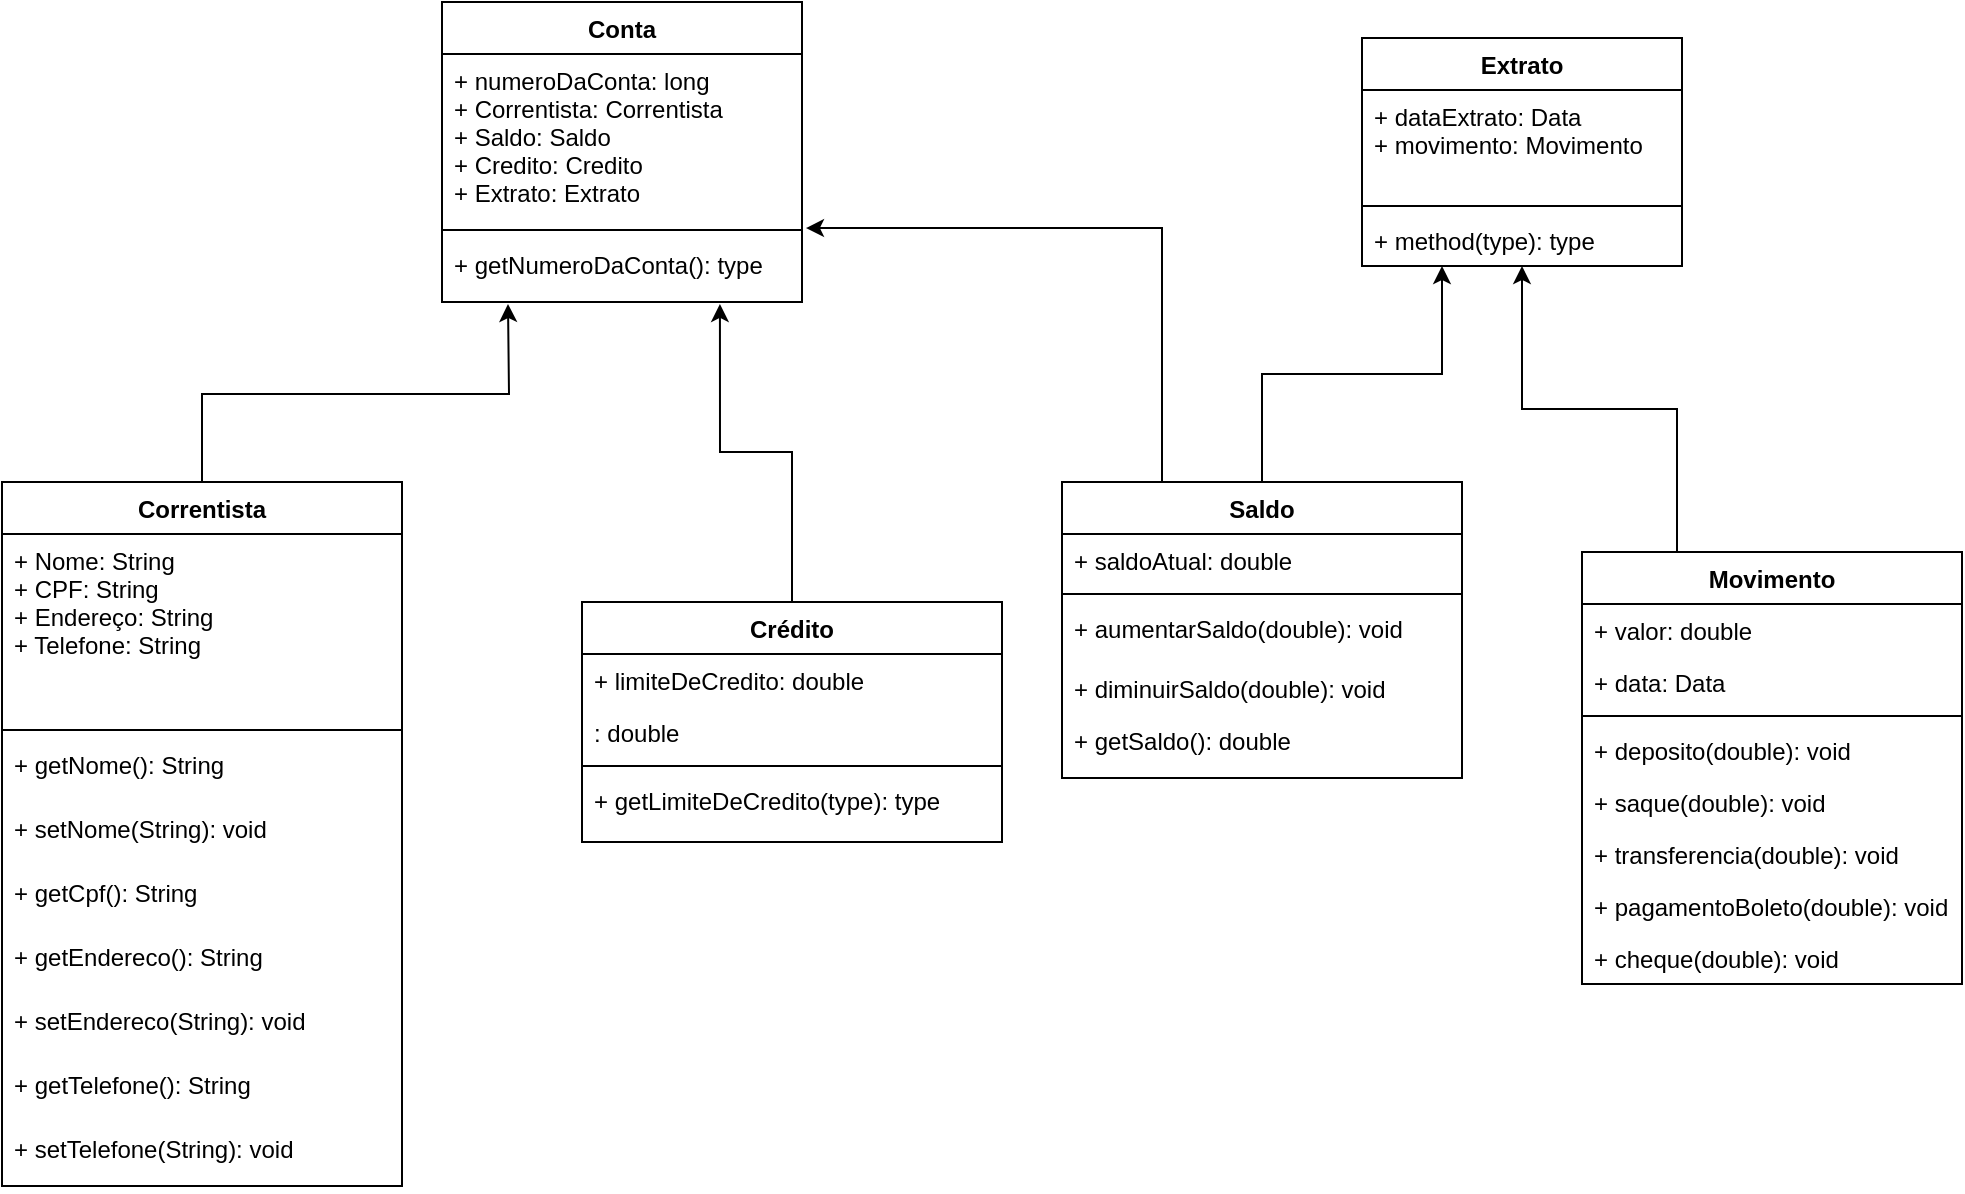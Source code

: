 <mxfile version="12.9.6" type="device"><diagram name="Page-1" id="e7e014a7-5840-1c2e-5031-d8a46d1fe8dd"><mxGraphModel dx="462" dy="707" grid="1" gridSize="10" guides="1" tooltips="1" connect="1" arrows="1" fold="1" page="1" pageScale="1" pageWidth="1169" pageHeight="826" background="#ffffff" math="0" shadow="0"><root><mxCell id="0"/><mxCell id="1" parent="0"/><mxCell id="uEhMda_H9xo8fhhAOL5f-59" value="Conta" style="swimlane;fontStyle=1;align=center;verticalAlign=top;childLayout=stackLayout;horizontal=1;startSize=26;horizontalStack=0;resizeParent=1;resizeParentMax=0;resizeLast=0;collapsible=1;marginBottom=0;" vertex="1" parent="1"><mxGeometry x="290" y="30" width="180" height="150" as="geometry"/></mxCell><mxCell id="uEhMda_H9xo8fhhAOL5f-60" value="+ numeroDaConta: long&#xA;+ Correntista: Correntista&#xA;+ Saldo: Saldo&#xA;+ Credito: Credito&#xA;+ Extrato: Extrato&#xA;" style="text;strokeColor=none;fillColor=none;align=left;verticalAlign=top;spacingLeft=4;spacingRight=4;overflow=hidden;rotatable=0;points=[[0,0.5],[1,0.5]];portConstraint=eastwest;" vertex="1" parent="uEhMda_H9xo8fhhAOL5f-59"><mxGeometry y="26" width="180" height="84" as="geometry"/></mxCell><mxCell id="uEhMda_H9xo8fhhAOL5f-61" value="" style="line;strokeWidth=1;fillColor=none;align=left;verticalAlign=middle;spacingTop=-1;spacingLeft=3;spacingRight=3;rotatable=0;labelPosition=right;points=[];portConstraint=eastwest;" vertex="1" parent="uEhMda_H9xo8fhhAOL5f-59"><mxGeometry y="110" width="180" height="8" as="geometry"/></mxCell><mxCell id="uEhMda_H9xo8fhhAOL5f-62" value="+ getNumeroDaConta(): type" style="text;strokeColor=none;fillColor=none;align=left;verticalAlign=top;spacingLeft=4;spacingRight=4;overflow=hidden;rotatable=0;points=[[0,0.5],[1,0.5]];portConstraint=eastwest;" vertex="1" parent="uEhMda_H9xo8fhhAOL5f-59"><mxGeometry y="118" width="180" height="32" as="geometry"/></mxCell><mxCell id="uEhMda_H9xo8fhhAOL5f-145" style="edgeStyle=orthogonalEdgeStyle;rounded=0;orthogonalLoop=1;jettySize=auto;html=1;exitX=0.5;exitY=0;exitDx=0;exitDy=0;" edge="1" parent="1" source="uEhMda_H9xo8fhhAOL5f-41"><mxGeometry relative="1" as="geometry"><mxPoint x="323" y="181" as="targetPoint"/></mxGeometry></mxCell><mxCell id="uEhMda_H9xo8fhhAOL5f-41" value="Correntista" style="swimlane;fontStyle=1;align=center;verticalAlign=top;childLayout=stackLayout;horizontal=1;startSize=26;horizontalStack=0;resizeParent=1;resizeParentMax=0;resizeLast=0;collapsible=1;marginBottom=0;" vertex="1" parent="1"><mxGeometry x="70" y="270" width="200" height="352" as="geometry"/></mxCell><mxCell id="uEhMda_H9xo8fhhAOL5f-42" value="+ Nome: String&#xA;+ CPF: String&#xA;+ Endereço: String&#xA;+ Telefone: String&#xA;" style="text;strokeColor=none;fillColor=none;align=left;verticalAlign=top;spacingLeft=4;spacingRight=4;overflow=hidden;rotatable=0;points=[[0,0.5],[1,0.5]];portConstraint=eastwest;" vertex="1" parent="uEhMda_H9xo8fhhAOL5f-41"><mxGeometry y="26" width="200" height="94" as="geometry"/></mxCell><mxCell id="uEhMda_H9xo8fhhAOL5f-43" value="" style="line;strokeWidth=1;fillColor=none;align=left;verticalAlign=middle;spacingTop=-1;spacingLeft=3;spacingRight=3;rotatable=0;labelPosition=right;points=[];portConstraint=eastwest;" vertex="1" parent="uEhMda_H9xo8fhhAOL5f-41"><mxGeometry y="120" width="200" height="8" as="geometry"/></mxCell><mxCell id="uEhMda_H9xo8fhhAOL5f-44" value="+ getNome(): String&#xA; " style="text;strokeColor=none;fillColor=none;align=left;verticalAlign=top;spacingLeft=4;spacingRight=4;overflow=hidden;rotatable=0;points=[[0,0.5],[1,0.5]];portConstraint=eastwest;" vertex="1" parent="uEhMda_H9xo8fhhAOL5f-41"><mxGeometry y="128" width="200" height="32" as="geometry"/></mxCell><mxCell id="uEhMda_H9xo8fhhAOL5f-124" value="+ setNome(String): void&#xA; " style="text;strokeColor=none;fillColor=none;align=left;verticalAlign=top;spacingLeft=4;spacingRight=4;overflow=hidden;rotatable=0;points=[[0,0.5],[1,0.5]];portConstraint=eastwest;" vertex="1" parent="uEhMda_H9xo8fhhAOL5f-41"><mxGeometry y="160" width="200" height="32" as="geometry"/></mxCell><mxCell id="uEhMda_H9xo8fhhAOL5f-125" value="+ getCpf(): String&#xA; " style="text;strokeColor=none;fillColor=none;align=left;verticalAlign=top;spacingLeft=4;spacingRight=4;overflow=hidden;rotatable=0;points=[[0,0.5],[1,0.5]];portConstraint=eastwest;" vertex="1" parent="uEhMda_H9xo8fhhAOL5f-41"><mxGeometry y="192" width="200" height="32" as="geometry"/></mxCell><mxCell id="uEhMda_H9xo8fhhAOL5f-126" value="+ getEndereco(): String&#xA; " style="text;strokeColor=none;fillColor=none;align=left;verticalAlign=top;spacingLeft=4;spacingRight=4;overflow=hidden;rotatable=0;points=[[0,0.5],[1,0.5]];portConstraint=eastwest;" vertex="1" parent="uEhMda_H9xo8fhhAOL5f-41"><mxGeometry y="224" width="200" height="32" as="geometry"/></mxCell><mxCell id="uEhMda_H9xo8fhhAOL5f-127" value="+ setEndereco(String): void&#xA; " style="text;strokeColor=none;fillColor=none;align=left;verticalAlign=top;spacingLeft=4;spacingRight=4;overflow=hidden;rotatable=0;points=[[0,0.5],[1,0.5]];portConstraint=eastwest;" vertex="1" parent="uEhMda_H9xo8fhhAOL5f-41"><mxGeometry y="256" width="200" height="32" as="geometry"/></mxCell><mxCell id="uEhMda_H9xo8fhhAOL5f-129" value="+ getTelefone(): String&#xA; " style="text;strokeColor=none;fillColor=none;align=left;verticalAlign=top;spacingLeft=4;spacingRight=4;overflow=hidden;rotatable=0;points=[[0,0.5],[1,0.5]];portConstraint=eastwest;" vertex="1" parent="uEhMda_H9xo8fhhAOL5f-41"><mxGeometry y="288" width="200" height="32" as="geometry"/></mxCell><mxCell id="uEhMda_H9xo8fhhAOL5f-128" value="+ setTelefone(String): void&#xA; " style="text;strokeColor=none;fillColor=none;align=left;verticalAlign=top;spacingLeft=4;spacingRight=4;overflow=hidden;rotatable=0;points=[[0,0.5],[1,0.5]];portConstraint=eastwest;" vertex="1" parent="uEhMda_H9xo8fhhAOL5f-41"><mxGeometry y="320" width="200" height="32" as="geometry"/></mxCell><mxCell id="uEhMda_H9xo8fhhAOL5f-143" style="edgeStyle=orthogonalEdgeStyle;rounded=0;orthogonalLoop=1;jettySize=auto;html=1;exitX=0.5;exitY=0;exitDx=0;exitDy=0;entryX=0.772;entryY=1.031;entryDx=0;entryDy=0;entryPerimeter=0;" edge="1" parent="1" source="uEhMda_H9xo8fhhAOL5f-49" target="uEhMda_H9xo8fhhAOL5f-62"><mxGeometry relative="1" as="geometry"/></mxCell><mxCell id="uEhMda_H9xo8fhhAOL5f-142" style="edgeStyle=orthogonalEdgeStyle;rounded=0;orthogonalLoop=1;jettySize=auto;html=1;exitX=0.25;exitY=0;exitDx=0;exitDy=0;entryX=0.5;entryY=1;entryDx=0;entryDy=0;" edge="1" parent="1" source="uEhMda_H9xo8fhhAOL5f-55" target="uEhMda_H9xo8fhhAOL5f-63"><mxGeometry relative="1" as="geometry"/></mxCell><mxCell id="uEhMda_H9xo8fhhAOL5f-63" value="Extrato" style="swimlane;fontStyle=1;align=center;verticalAlign=top;childLayout=stackLayout;horizontal=1;startSize=26;horizontalStack=0;resizeParent=1;resizeParentMax=0;resizeLast=0;collapsible=1;marginBottom=0;" vertex="1" parent="1"><mxGeometry x="750" y="48" width="160" height="114" as="geometry"/></mxCell><mxCell id="uEhMda_H9xo8fhhAOL5f-64" value="+ dataExtrato: Data&#xA;+ movimento: Movimento&#xA;" style="text;strokeColor=none;fillColor=none;align=left;verticalAlign=top;spacingLeft=4;spacingRight=4;overflow=hidden;rotatable=0;points=[[0,0.5],[1,0.5]];portConstraint=eastwest;" vertex="1" parent="uEhMda_H9xo8fhhAOL5f-63"><mxGeometry y="26" width="160" height="54" as="geometry"/></mxCell><mxCell id="uEhMda_H9xo8fhhAOL5f-65" value="" style="line;strokeWidth=1;fillColor=none;align=left;verticalAlign=middle;spacingTop=-1;spacingLeft=3;spacingRight=3;rotatable=0;labelPosition=right;points=[];portConstraint=eastwest;" vertex="1" parent="uEhMda_H9xo8fhhAOL5f-63"><mxGeometry y="80" width="160" height="8" as="geometry"/></mxCell><mxCell id="uEhMda_H9xo8fhhAOL5f-66" value="+ method(type): type" style="text;strokeColor=none;fillColor=none;align=left;verticalAlign=top;spacingLeft=4;spacingRight=4;overflow=hidden;rotatable=0;points=[[0,0.5],[1,0.5]];portConstraint=eastwest;" vertex="1" parent="uEhMda_H9xo8fhhAOL5f-63"><mxGeometry y="88" width="160" height="26" as="geometry"/></mxCell><mxCell id="uEhMda_H9xo8fhhAOL5f-55" value="Movimento" style="swimlane;fontStyle=1;align=center;verticalAlign=top;childLayout=stackLayout;horizontal=1;startSize=26;horizontalStack=0;resizeParent=1;resizeParentMax=0;resizeLast=0;collapsible=1;marginBottom=0;" vertex="1" parent="1"><mxGeometry x="860" y="305" width="190" height="216" as="geometry"/></mxCell><mxCell id="uEhMda_H9xo8fhhAOL5f-56" value="+ valor: double" style="text;strokeColor=none;fillColor=none;align=left;verticalAlign=top;spacingLeft=4;spacingRight=4;overflow=hidden;rotatable=0;points=[[0,0.5],[1,0.5]];portConstraint=eastwest;" vertex="1" parent="uEhMda_H9xo8fhhAOL5f-55"><mxGeometry y="26" width="190" height="26" as="geometry"/></mxCell><mxCell id="uEhMda_H9xo8fhhAOL5f-102" value="+ data: Data" style="text;strokeColor=none;fillColor=none;align=left;verticalAlign=top;spacingLeft=4;spacingRight=4;overflow=hidden;rotatable=0;points=[[0,0.5],[1,0.5]];portConstraint=eastwest;" vertex="1" parent="uEhMda_H9xo8fhhAOL5f-55"><mxGeometry y="52" width="190" height="26" as="geometry"/></mxCell><mxCell id="uEhMda_H9xo8fhhAOL5f-57" value="" style="line;strokeWidth=1;fillColor=none;align=left;verticalAlign=middle;spacingTop=-1;spacingLeft=3;spacingRight=3;rotatable=0;labelPosition=right;points=[];portConstraint=eastwest;" vertex="1" parent="uEhMda_H9xo8fhhAOL5f-55"><mxGeometry y="78" width="190" height="8" as="geometry"/></mxCell><mxCell id="uEhMda_H9xo8fhhAOL5f-58" value="+ deposito(double): void" style="text;strokeColor=none;fillColor=none;align=left;verticalAlign=top;spacingLeft=4;spacingRight=4;overflow=hidden;rotatable=0;points=[[0,0.5],[1,0.5]];portConstraint=eastwest;" vertex="1" parent="uEhMda_H9xo8fhhAOL5f-55"><mxGeometry y="86" width="190" height="26" as="geometry"/></mxCell><mxCell id="uEhMda_H9xo8fhhAOL5f-101" value="+ saque(double): void" style="text;strokeColor=none;fillColor=none;align=left;verticalAlign=top;spacingLeft=4;spacingRight=4;overflow=hidden;rotatable=0;points=[[0,0.5],[1,0.5]];portConstraint=eastwest;" vertex="1" parent="uEhMda_H9xo8fhhAOL5f-55"><mxGeometry y="112" width="190" height="26" as="geometry"/></mxCell><mxCell id="uEhMda_H9xo8fhhAOL5f-103" value="+ transferencia(double): void" style="text;strokeColor=none;fillColor=none;align=left;verticalAlign=top;spacingLeft=4;spacingRight=4;overflow=hidden;rotatable=0;points=[[0,0.5],[1,0.5]];portConstraint=eastwest;" vertex="1" parent="uEhMda_H9xo8fhhAOL5f-55"><mxGeometry y="138" width="190" height="26" as="geometry"/></mxCell><mxCell id="uEhMda_H9xo8fhhAOL5f-122" value="+ pagamentoBoleto(double): void" style="text;strokeColor=none;fillColor=none;align=left;verticalAlign=top;spacingLeft=4;spacingRight=4;overflow=hidden;rotatable=0;points=[[0,0.5],[1,0.5]];portConstraint=eastwest;" vertex="1" parent="uEhMda_H9xo8fhhAOL5f-55"><mxGeometry y="164" width="190" height="26" as="geometry"/></mxCell><mxCell id="uEhMda_H9xo8fhhAOL5f-123" value="+ cheque(double): void" style="text;strokeColor=none;fillColor=none;align=left;verticalAlign=top;spacingLeft=4;spacingRight=4;overflow=hidden;rotatable=0;points=[[0,0.5],[1,0.5]];portConstraint=eastwest;" vertex="1" parent="uEhMda_H9xo8fhhAOL5f-55"><mxGeometry y="190" width="190" height="26" as="geometry"/></mxCell><mxCell id="uEhMda_H9xo8fhhAOL5f-49" value="Crédito" style="swimlane;fontStyle=1;align=center;verticalAlign=top;childLayout=stackLayout;horizontal=1;startSize=26;horizontalStack=0;resizeParent=1;resizeParentMax=0;resizeLast=0;collapsible=1;marginBottom=0;" vertex="1" parent="1"><mxGeometry x="360" y="330" width="210" height="120" as="geometry"/></mxCell><mxCell id="uEhMda_H9xo8fhhAOL5f-50" value="+ limiteDeCredito: double" style="text;strokeColor=none;fillColor=none;align=left;verticalAlign=top;spacingLeft=4;spacingRight=4;overflow=hidden;rotatable=0;points=[[0,0.5],[1,0.5]];portConstraint=eastwest;" vertex="1" parent="uEhMda_H9xo8fhhAOL5f-49"><mxGeometry y="26" width="210" height="26" as="geometry"/></mxCell><mxCell id="uEhMda_H9xo8fhhAOL5f-137" value=": double" style="text;strokeColor=none;fillColor=none;align=left;verticalAlign=top;spacingLeft=4;spacingRight=4;overflow=hidden;rotatable=0;points=[[0,0.5],[1,0.5]];portConstraint=eastwest;" vertex="1" parent="uEhMda_H9xo8fhhAOL5f-49"><mxGeometry y="52" width="210" height="26" as="geometry"/></mxCell><mxCell id="uEhMda_H9xo8fhhAOL5f-51" value="" style="line;strokeWidth=1;fillColor=none;align=left;verticalAlign=middle;spacingTop=-1;spacingLeft=3;spacingRight=3;rotatable=0;labelPosition=right;points=[];portConstraint=eastwest;" vertex="1" parent="uEhMda_H9xo8fhhAOL5f-49"><mxGeometry y="78" width="210" height="8" as="geometry"/></mxCell><mxCell id="uEhMda_H9xo8fhhAOL5f-52" value="+ getLimiteDeCredito(type): type" style="text;strokeColor=none;fillColor=none;align=left;verticalAlign=top;spacingLeft=4;spacingRight=4;overflow=hidden;rotatable=0;points=[[0,0.5],[1,0.5]];portConstraint=eastwest;" vertex="1" parent="uEhMda_H9xo8fhhAOL5f-49"><mxGeometry y="86" width="210" height="34" as="geometry"/></mxCell><mxCell id="uEhMda_H9xo8fhhAOL5f-151" style="edgeStyle=orthogonalEdgeStyle;rounded=0;orthogonalLoop=1;jettySize=auto;html=1;exitX=0.25;exitY=0;exitDx=0;exitDy=0;entryX=1.011;entryY=1.036;entryDx=0;entryDy=0;entryPerimeter=0;" edge="1" parent="1" source="uEhMda_H9xo8fhhAOL5f-45" target="uEhMda_H9xo8fhhAOL5f-60"><mxGeometry relative="1" as="geometry"><mxPoint x="530" y="80" as="targetPoint"/></mxGeometry></mxCell><mxCell id="uEhMda_H9xo8fhhAOL5f-152" style="edgeStyle=orthogonalEdgeStyle;rounded=0;orthogonalLoop=1;jettySize=auto;html=1;exitX=0.5;exitY=0;exitDx=0;exitDy=0;entryX=0.25;entryY=1;entryDx=0;entryDy=0;" edge="1" parent="1" source="uEhMda_H9xo8fhhAOL5f-45" target="uEhMda_H9xo8fhhAOL5f-63"><mxGeometry relative="1" as="geometry"/></mxCell><mxCell id="uEhMda_H9xo8fhhAOL5f-45" value="Saldo" style="swimlane;fontStyle=1;align=center;verticalAlign=top;childLayout=stackLayout;horizontal=1;startSize=26;horizontalStack=0;resizeParent=1;resizeParentMax=0;resizeLast=0;collapsible=1;marginBottom=0;" vertex="1" parent="1"><mxGeometry x="600" y="270" width="200" height="148" as="geometry"/></mxCell><mxCell id="uEhMda_H9xo8fhhAOL5f-46" value="+ saldoAtual: double&#xA;" style="text;strokeColor=none;fillColor=none;align=left;verticalAlign=top;spacingLeft=4;spacingRight=4;overflow=hidden;rotatable=0;points=[[0,0.5],[1,0.5]];portConstraint=eastwest;" vertex="1" parent="uEhMda_H9xo8fhhAOL5f-45"><mxGeometry y="26" width="200" height="26" as="geometry"/></mxCell><mxCell id="uEhMda_H9xo8fhhAOL5f-47" value="" style="line;strokeWidth=1;fillColor=none;align=left;verticalAlign=middle;spacingTop=-1;spacingLeft=3;spacingRight=3;rotatable=0;labelPosition=right;points=[];portConstraint=eastwest;" vertex="1" parent="uEhMda_H9xo8fhhAOL5f-45"><mxGeometry y="52" width="200" height="8" as="geometry"/></mxCell><mxCell id="uEhMda_H9xo8fhhAOL5f-48" value="+ aumentarSaldo(double): void" style="text;strokeColor=none;fillColor=none;align=left;verticalAlign=top;spacingLeft=4;spacingRight=4;overflow=hidden;rotatable=0;points=[[0,0.5],[1,0.5]];portConstraint=eastwest;" vertex="1" parent="uEhMda_H9xo8fhhAOL5f-45"><mxGeometry y="60" width="200" height="30" as="geometry"/></mxCell><mxCell id="uEhMda_H9xo8fhhAOL5f-135" value="+ diminuirSaldo(double): void" style="text;strokeColor=none;fillColor=none;align=left;verticalAlign=top;spacingLeft=4;spacingRight=4;overflow=hidden;rotatable=0;points=[[0,0.5],[1,0.5]];portConstraint=eastwest;" vertex="1" parent="uEhMda_H9xo8fhhAOL5f-45"><mxGeometry y="90" width="200" height="26" as="geometry"/></mxCell><mxCell id="uEhMda_H9xo8fhhAOL5f-136" value="+ getSaldo(): double" style="text;strokeColor=none;fillColor=none;align=left;verticalAlign=top;spacingLeft=4;spacingRight=4;overflow=hidden;rotatable=0;points=[[0,0.5],[1,0.5]];portConstraint=eastwest;" vertex="1" parent="uEhMda_H9xo8fhhAOL5f-45"><mxGeometry y="116" width="200" height="32" as="geometry"/></mxCell></root></mxGraphModel></diagram></mxfile>